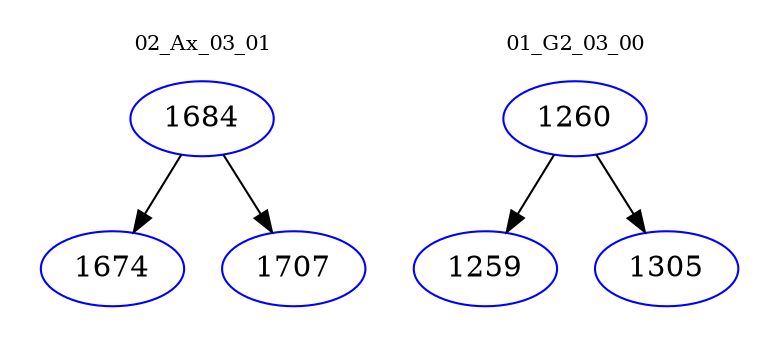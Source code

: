 digraph{
subgraph cluster_0 {
color = white
label = "02_Ax_03_01";
fontsize=10;
T0_1684 [label="1684", color="blue"]
T0_1684 -> T0_1674 [color="black"]
T0_1674 [label="1674", color="blue"]
T0_1684 -> T0_1707 [color="black"]
T0_1707 [label="1707", color="blue"]
}
subgraph cluster_1 {
color = white
label = "01_G2_03_00";
fontsize=10;
T1_1260 [label="1260", color="blue"]
T1_1260 -> T1_1259 [color="black"]
T1_1259 [label="1259", color="blue"]
T1_1260 -> T1_1305 [color="black"]
T1_1305 [label="1305", color="blue"]
}
}
